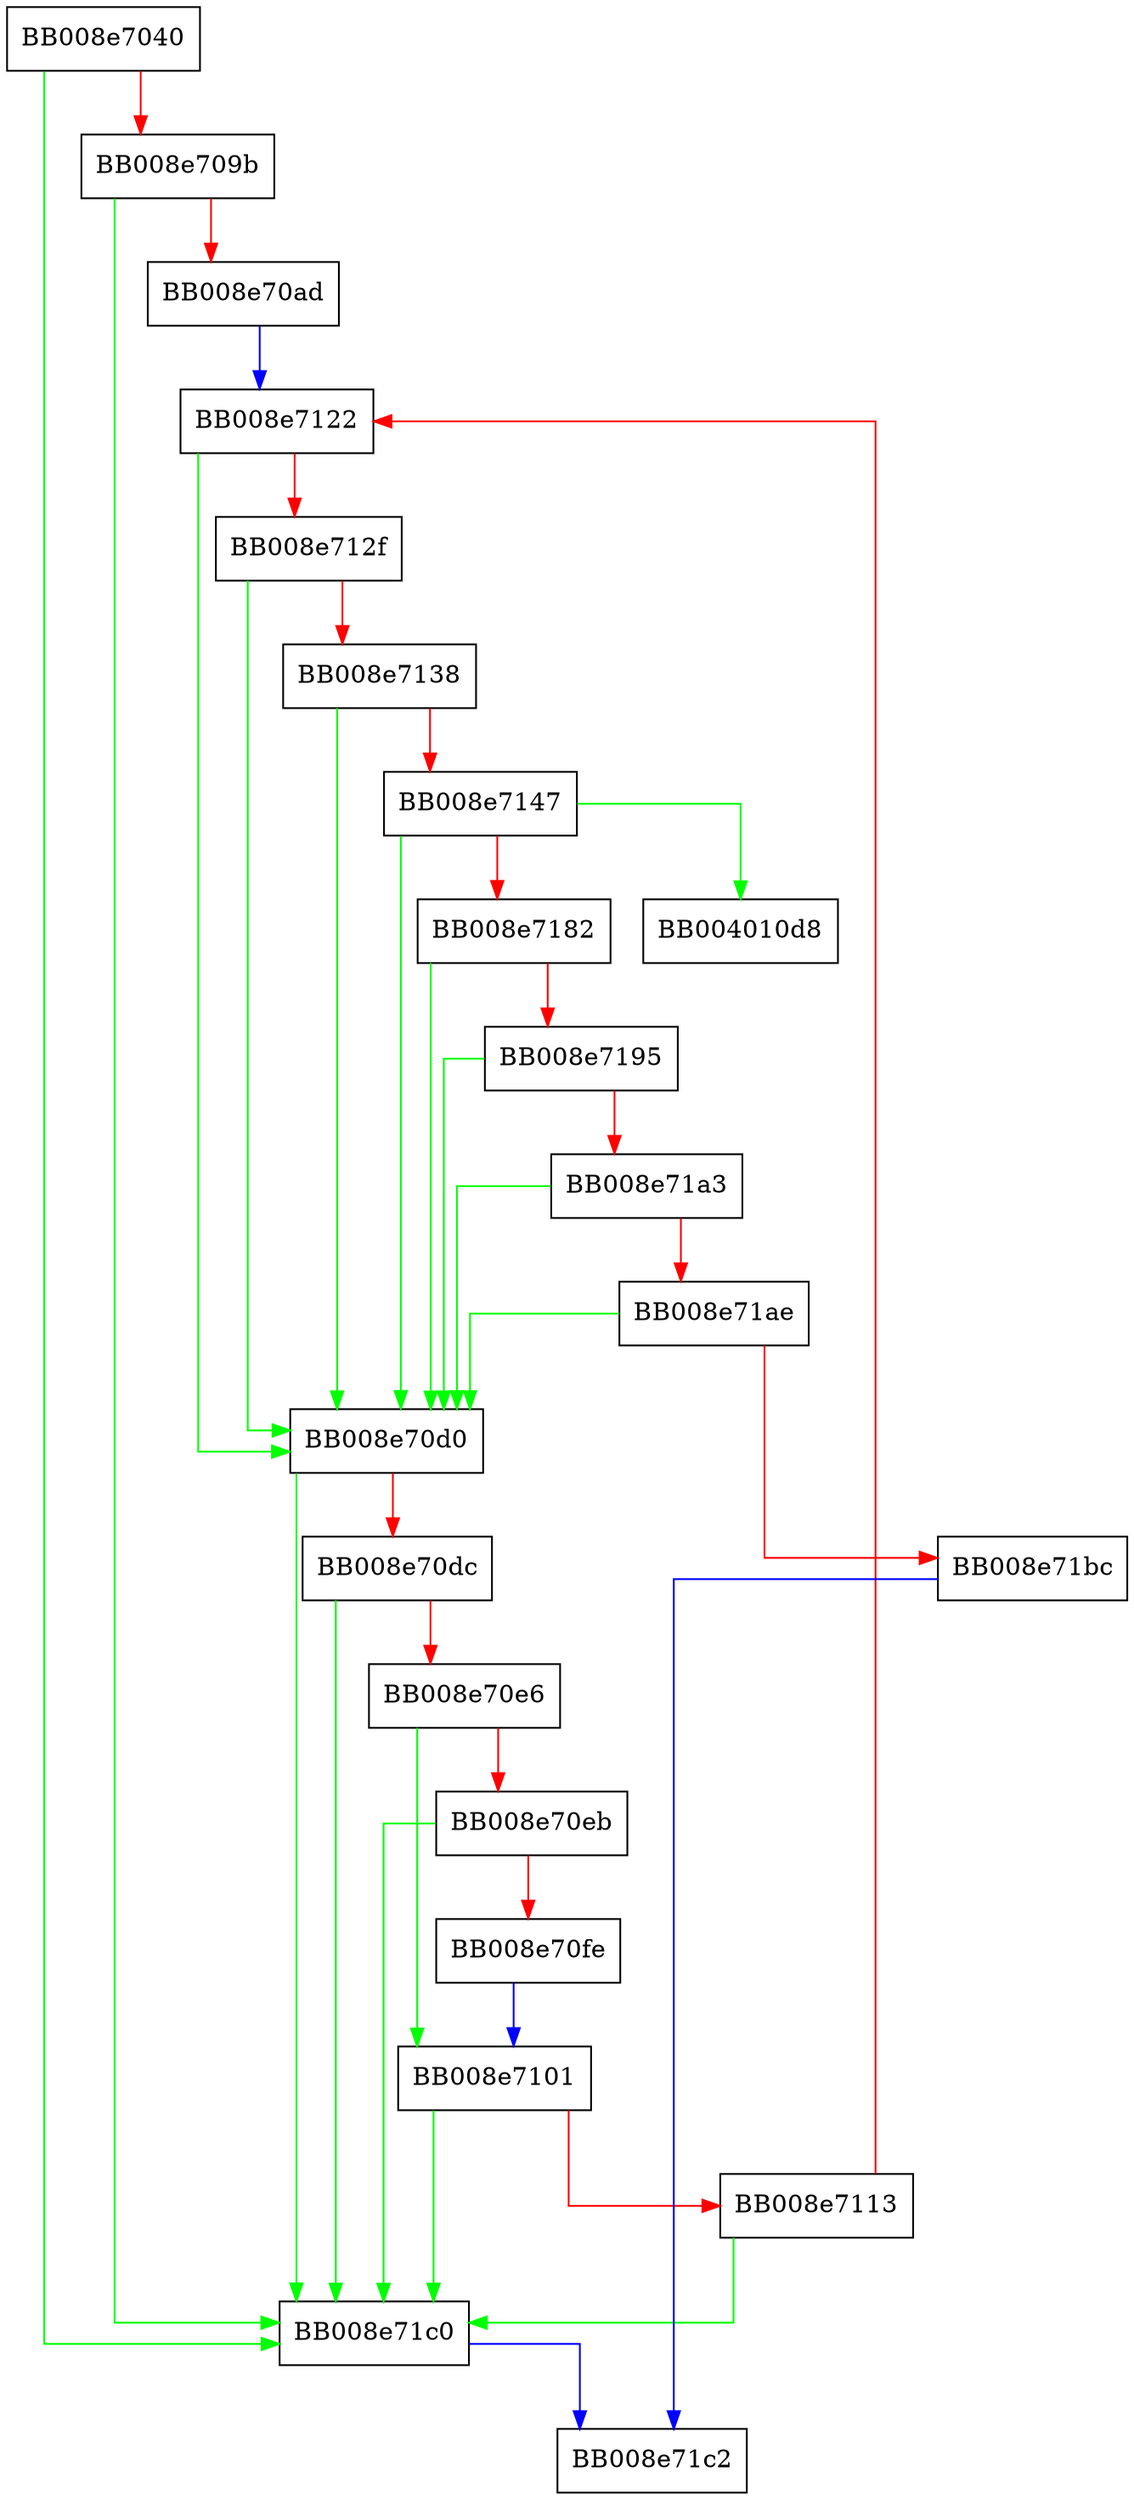 digraph __nscd_cache_search {
  node [shape="box"];
  graph [splines=ortho];
  BB008e7040 -> BB008e71c0 [color="green"];
  BB008e7040 -> BB008e709b [color="red"];
  BB008e709b -> BB008e71c0 [color="green"];
  BB008e709b -> BB008e70ad [color="red"];
  BB008e70ad -> BB008e7122 [color="blue"];
  BB008e70d0 -> BB008e71c0 [color="green"];
  BB008e70d0 -> BB008e70dc [color="red"];
  BB008e70dc -> BB008e71c0 [color="green"];
  BB008e70dc -> BB008e70e6 [color="red"];
  BB008e70e6 -> BB008e7101 [color="green"];
  BB008e70e6 -> BB008e70eb [color="red"];
  BB008e70eb -> BB008e71c0 [color="green"];
  BB008e70eb -> BB008e70fe [color="red"];
  BB008e70fe -> BB008e7101 [color="blue"];
  BB008e7101 -> BB008e71c0 [color="green"];
  BB008e7101 -> BB008e7113 [color="red"];
  BB008e7113 -> BB008e71c0 [color="green"];
  BB008e7113 -> BB008e7122 [color="red"];
  BB008e7122 -> BB008e70d0 [color="green"];
  BB008e7122 -> BB008e712f [color="red"];
  BB008e712f -> BB008e70d0 [color="green"];
  BB008e712f -> BB008e7138 [color="red"];
  BB008e7138 -> BB008e70d0 [color="green"];
  BB008e7138 -> BB008e7147 [color="red"];
  BB008e7147 -> BB004010d8 [color="green"];
  BB008e7147 -> BB008e70d0 [color="green"];
  BB008e7147 -> BB008e7182 [color="red"];
  BB008e7182 -> BB008e70d0 [color="green"];
  BB008e7182 -> BB008e7195 [color="red"];
  BB008e7195 -> BB008e70d0 [color="green"];
  BB008e7195 -> BB008e71a3 [color="red"];
  BB008e71a3 -> BB008e70d0 [color="green"];
  BB008e71a3 -> BB008e71ae [color="red"];
  BB008e71ae -> BB008e70d0 [color="green"];
  BB008e71ae -> BB008e71bc [color="red"];
  BB008e71bc -> BB008e71c2 [color="blue"];
  BB008e71c0 -> BB008e71c2 [color="blue"];
}